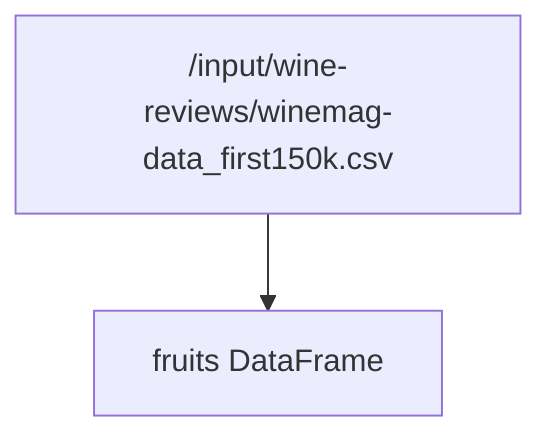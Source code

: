flowchart TD
    A["/input/wine-reviews/winemag-data_first150k.csv"]
    B["fruits DataFrame"]
    A --> B